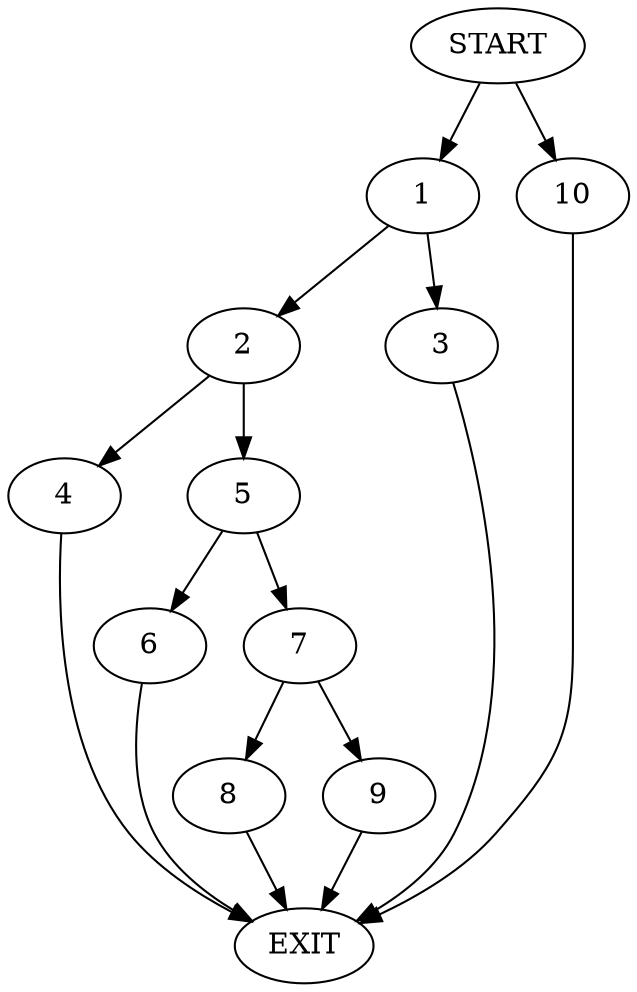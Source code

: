 digraph {
0 [label="START"]
11 [label="EXIT"]
0 -> 1
1 -> 2
1 -> 3
2 -> 4
2 -> 5
3 -> 11
4 -> 11
5 -> 6
5 -> 7
6 -> 11
7 -> 8
7 -> 9
9 -> 11
8 -> 11
0 -> 10
10 -> 11
}
